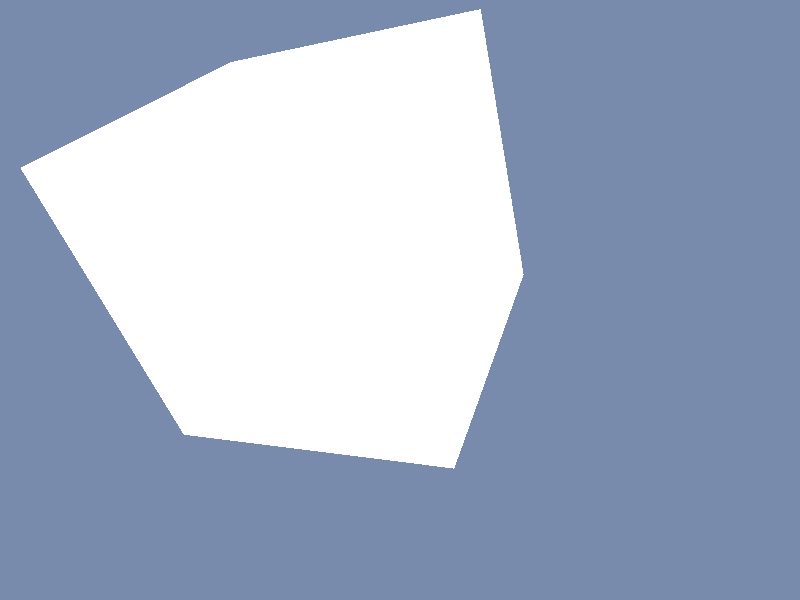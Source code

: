 #include "colors.inc"
#include "golds.inc"

#macro setup_scene()
light_source{
  <-50,50,-50> White

}

//Fade from the center
light_source{
  <0,0,0> White
  shadowless
}

camera{
  location <2.5,-2.25,-20>
  look_at <2.5,-2.25,0>
}

//wall
 plane { <0, 0, 1>, 10
    texture {
    	pigment {
      		rgb <0.19,0.26,0.42>
    	}
   }
}


#end

#macro unit_cube()
  box{
    <5,5,5>, <-5,-5,-5>
  }
#end

#macro my_cube(_x,_y,_z)
object{ 
    unit_cube()
    translate <_x, _y, _z>
    texture{ 
	pigment { rgb <1,1,1> } 
    }
    finish { specular 0.9 roughness 0.02 ambient 0.5}
 }
#end

#macro main()
  setup_scene()
#union{
  my_cube(0,0,0)
  rotate<-35,25,0>
}
#end

main()
